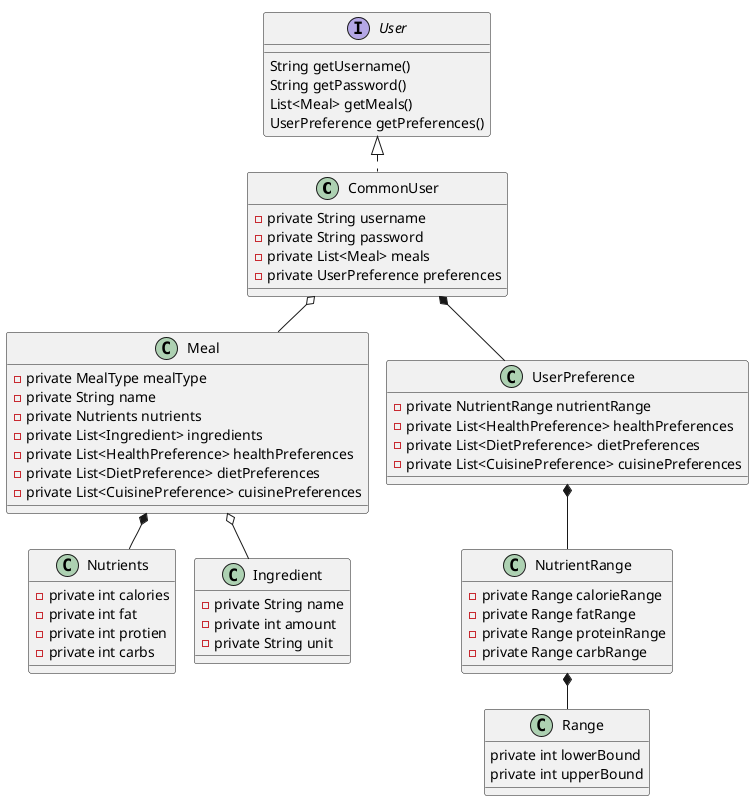 @startuml
!pragma layout smetana
'https://plantuml.com/class-diagram
CommonUser o-- Meal
CommonUser *-- UserPreference
Meal *-- Nutrients
Meal o-- Ingredient
UserPreference *-- NutrientRange
NutrientRange *-- Range

interface User {
    String getUsername()
    String getPassword()
    List<Meal> getMeals()
    UserPreference getPreferences()
}

class CommonUser implements User {
- private String username
- private String password
- private List<Meal> meals
- private UserPreference preferences
}

class Meal {
- private MealType mealType
- private String name
- private Nutrients nutrients
- private List<Ingredient> ingredients
- private List<HealthPreference> healthPreferences
- private List<DietPreference> dietPreferences
- private List<CuisinePreference> cuisinePreferences
}

class UserPreference {
- private NutrientRange nutrientRange
- private List<HealthPreference> healthPreferences
- private List<DietPreference> dietPreferences
- private List<CuisinePreference> cuisinePreferences
}

class Nutrients {
- private int calories
- private int fat
- private int protien
- private int carbs
}

class NutrientRange {
- private Range calorieRange
- private Range fatRange
- private Range proteinRange
- private Range carbRange
}

class Ingredient {
- private String name
- private int amount
- private String unit
}

class Range {
    private int lowerBound
    private int upperBound
}
@enduml